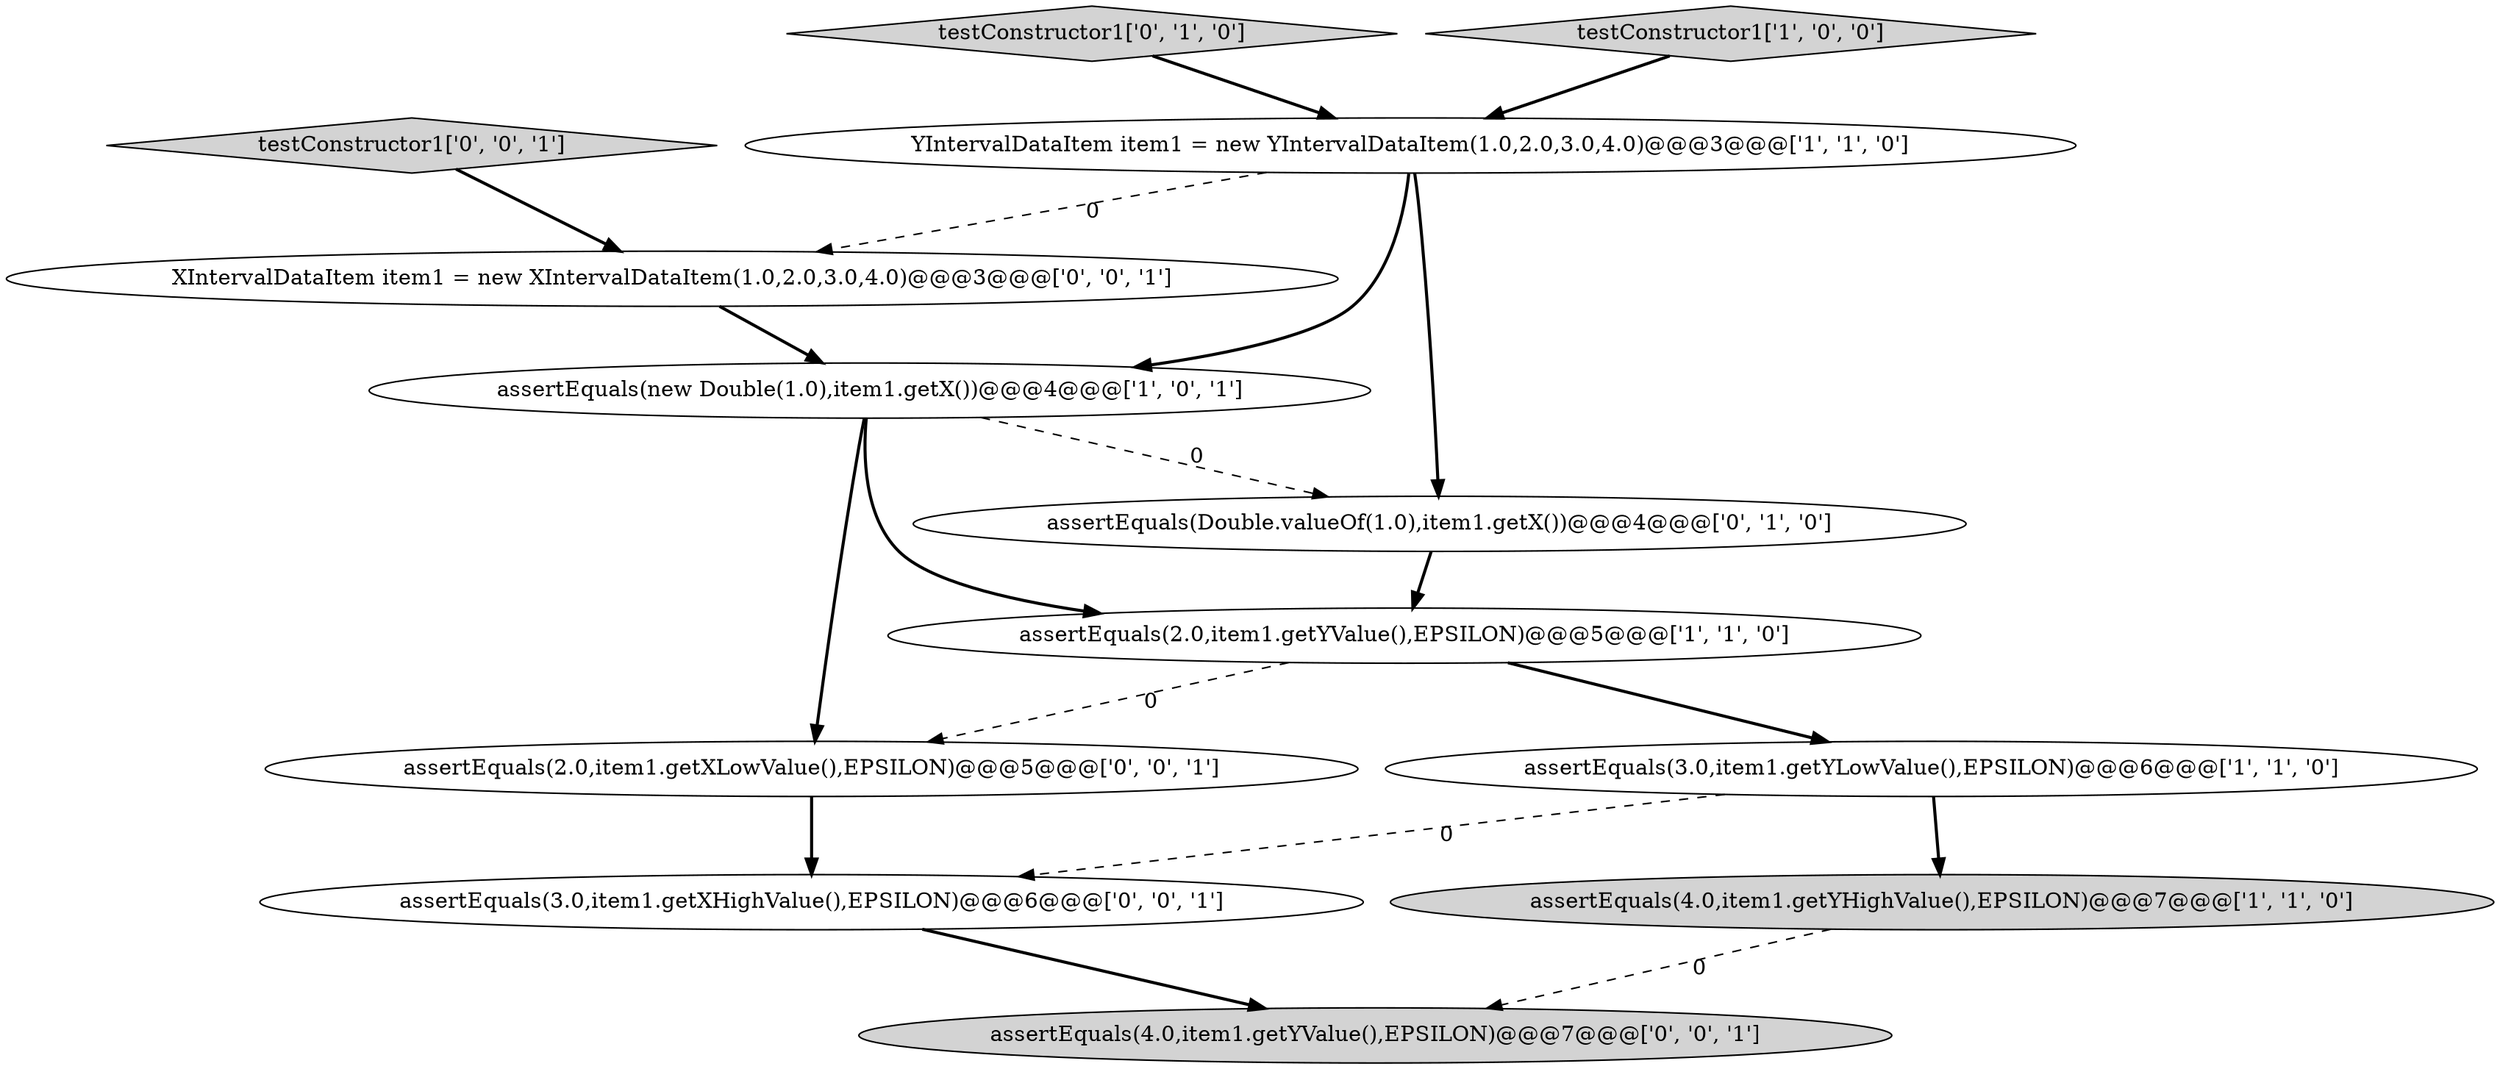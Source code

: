 digraph {
10 [style = filled, label = "assertEquals(2.0,item1.getXLowValue(),EPSILON)@@@5@@@['0', '0', '1']", fillcolor = white, shape = ellipse image = "AAA0AAABBB3BBB"];
9 [style = filled, label = "testConstructor1['0', '0', '1']", fillcolor = lightgray, shape = diamond image = "AAA0AAABBB3BBB"];
6 [style = filled, label = "testConstructor1['0', '1', '0']", fillcolor = lightgray, shape = diamond image = "AAA0AAABBB2BBB"];
11 [style = filled, label = "assertEquals(3.0,item1.getXHighValue(),EPSILON)@@@6@@@['0', '0', '1']", fillcolor = white, shape = ellipse image = "AAA0AAABBB3BBB"];
12 [style = filled, label = "XIntervalDataItem item1 = new XIntervalDataItem(1.0,2.0,3.0,4.0)@@@3@@@['0', '0', '1']", fillcolor = white, shape = ellipse image = "AAA0AAABBB3BBB"];
8 [style = filled, label = "assertEquals(4.0,item1.getYValue(),EPSILON)@@@7@@@['0', '0', '1']", fillcolor = lightgray, shape = ellipse image = "AAA0AAABBB3BBB"];
7 [style = filled, label = "assertEquals(Double.valueOf(1.0),item1.getX())@@@4@@@['0', '1', '0']", fillcolor = white, shape = ellipse image = "AAA1AAABBB2BBB"];
5 [style = filled, label = "assertEquals(new Double(1.0),item1.getX())@@@4@@@['1', '0', '1']", fillcolor = white, shape = ellipse image = "AAA0AAABBB1BBB"];
4 [style = filled, label = "assertEquals(4.0,item1.getYHighValue(),EPSILON)@@@7@@@['1', '1', '0']", fillcolor = lightgray, shape = ellipse image = "AAA0AAABBB1BBB"];
0 [style = filled, label = "testConstructor1['1', '0', '0']", fillcolor = lightgray, shape = diamond image = "AAA0AAABBB1BBB"];
2 [style = filled, label = "assertEquals(2.0,item1.getYValue(),EPSILON)@@@5@@@['1', '1', '0']", fillcolor = white, shape = ellipse image = "AAA0AAABBB1BBB"];
3 [style = filled, label = "assertEquals(3.0,item1.getYLowValue(),EPSILON)@@@6@@@['1', '1', '0']", fillcolor = white, shape = ellipse image = "AAA0AAABBB1BBB"];
1 [style = filled, label = "YIntervalDataItem item1 = new YIntervalDataItem(1.0,2.0,3.0,4.0)@@@3@@@['1', '1', '0']", fillcolor = white, shape = ellipse image = "AAA0AAABBB1BBB"];
5->2 [style = bold, label=""];
5->7 [style = dashed, label="0"];
12->5 [style = bold, label=""];
2->10 [style = dashed, label="0"];
1->7 [style = bold, label=""];
3->11 [style = dashed, label="0"];
10->11 [style = bold, label=""];
11->8 [style = bold, label=""];
4->8 [style = dashed, label="0"];
6->1 [style = bold, label=""];
5->10 [style = bold, label=""];
1->12 [style = dashed, label="0"];
3->4 [style = bold, label=""];
0->1 [style = bold, label=""];
9->12 [style = bold, label=""];
2->3 [style = bold, label=""];
1->5 [style = bold, label=""];
7->2 [style = bold, label=""];
}
